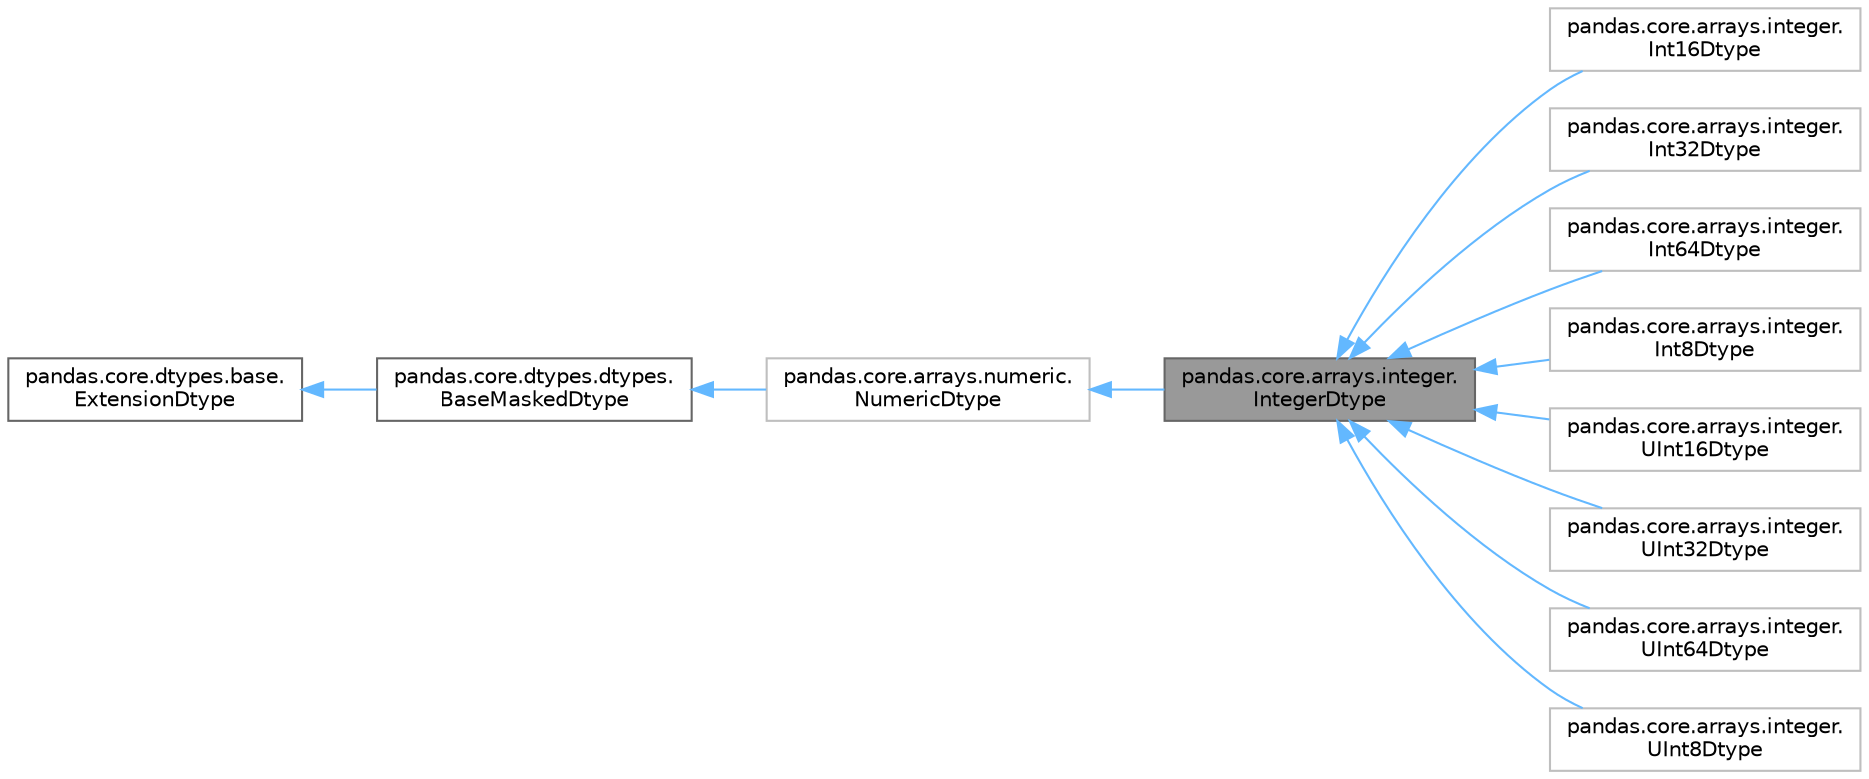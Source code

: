 digraph "pandas.core.arrays.integer.IntegerDtype"
{
 // LATEX_PDF_SIZE
  bgcolor="transparent";
  edge [fontname=Helvetica,fontsize=10,labelfontname=Helvetica,labelfontsize=10];
  node [fontname=Helvetica,fontsize=10,shape=box,height=0.2,width=0.4];
  rankdir="LR";
  Node1 [id="Node000001",label="pandas.core.arrays.integer.\lIntegerDtype",height=0.2,width=0.4,color="gray40", fillcolor="grey60", style="filled", fontcolor="black",tooltip=" "];
  Node2 -> Node1 [id="edge12_Node000001_Node000002",dir="back",color="steelblue1",style="solid",tooltip=" "];
  Node2 [id="Node000002",label="pandas.core.arrays.numeric.\lNumericDtype",height=0.2,width=0.4,color="grey75", fillcolor="white", style="filled",URL="$db/d94/classpandas_1_1core_1_1arrays_1_1numeric_1_1NumericDtype.html",tooltip=" "];
  Node3 -> Node2 [id="edge13_Node000002_Node000003",dir="back",color="steelblue1",style="solid",tooltip=" "];
  Node3 [id="Node000003",label="pandas.core.dtypes.dtypes.\lBaseMaskedDtype",height=0.2,width=0.4,color="gray40", fillcolor="white", style="filled",URL="$d8/dcb/classpandas_1_1core_1_1dtypes_1_1dtypes_1_1BaseMaskedDtype.html",tooltip=" "];
  Node4 -> Node3 [id="edge14_Node000003_Node000004",dir="back",color="steelblue1",style="solid",tooltip=" "];
  Node4 [id="Node000004",label="pandas.core.dtypes.base.\lExtensionDtype",height=0.2,width=0.4,color="gray40", fillcolor="white", style="filled",URL="$d4/d64/classpandas_1_1core_1_1dtypes_1_1base_1_1ExtensionDtype.html",tooltip=" "];
  Node1 -> Node5 [id="edge15_Node000001_Node000005",dir="back",color="steelblue1",style="solid",tooltip=" "];
  Node5 [id="Node000005",label="pandas.core.arrays.integer.\lInt16Dtype",height=0.2,width=0.4,color="grey75", fillcolor="white", style="filled",URL="$dc/d59/classpandas_1_1core_1_1arrays_1_1integer_1_1Int16Dtype.html",tooltip=" "];
  Node1 -> Node6 [id="edge16_Node000001_Node000006",dir="back",color="steelblue1",style="solid",tooltip=" "];
  Node6 [id="Node000006",label="pandas.core.arrays.integer.\lInt32Dtype",height=0.2,width=0.4,color="grey75", fillcolor="white", style="filled",URL="$d8/dca/classpandas_1_1core_1_1arrays_1_1integer_1_1Int32Dtype.html",tooltip=" "];
  Node1 -> Node7 [id="edge17_Node000001_Node000007",dir="back",color="steelblue1",style="solid",tooltip=" "];
  Node7 [id="Node000007",label="pandas.core.arrays.integer.\lInt64Dtype",height=0.2,width=0.4,color="grey75", fillcolor="white", style="filled",URL="$d7/d02/classpandas_1_1core_1_1arrays_1_1integer_1_1Int64Dtype.html",tooltip=" "];
  Node1 -> Node8 [id="edge18_Node000001_Node000008",dir="back",color="steelblue1",style="solid",tooltip=" "];
  Node8 [id="Node000008",label="pandas.core.arrays.integer.\lInt8Dtype",height=0.2,width=0.4,color="grey75", fillcolor="white", style="filled",URL="$d0/da3/classpandas_1_1core_1_1arrays_1_1integer_1_1Int8Dtype.html",tooltip=" "];
  Node1 -> Node9 [id="edge19_Node000001_Node000009",dir="back",color="steelblue1",style="solid",tooltip=" "];
  Node9 [id="Node000009",label="pandas.core.arrays.integer.\lUInt16Dtype",height=0.2,width=0.4,color="grey75", fillcolor="white", style="filled",URL="$de/d80/classpandas_1_1core_1_1arrays_1_1integer_1_1UInt16Dtype.html",tooltip=" "];
  Node1 -> Node10 [id="edge20_Node000001_Node000010",dir="back",color="steelblue1",style="solid",tooltip=" "];
  Node10 [id="Node000010",label="pandas.core.arrays.integer.\lUInt32Dtype",height=0.2,width=0.4,color="grey75", fillcolor="white", style="filled",URL="$da/d82/classpandas_1_1core_1_1arrays_1_1integer_1_1UInt32Dtype.html",tooltip=" "];
  Node1 -> Node11 [id="edge21_Node000001_Node000011",dir="back",color="steelblue1",style="solid",tooltip=" "];
  Node11 [id="Node000011",label="pandas.core.arrays.integer.\lUInt64Dtype",height=0.2,width=0.4,color="grey75", fillcolor="white", style="filled",URL="$d5/d1a/classpandas_1_1core_1_1arrays_1_1integer_1_1UInt64Dtype.html",tooltip=" "];
  Node1 -> Node12 [id="edge22_Node000001_Node000012",dir="back",color="steelblue1",style="solid",tooltip=" "];
  Node12 [id="Node000012",label="pandas.core.arrays.integer.\lUInt8Dtype",height=0.2,width=0.4,color="grey75", fillcolor="white", style="filled",URL="$d7/d03/classpandas_1_1core_1_1arrays_1_1integer_1_1UInt8Dtype.html",tooltip=" "];
}
